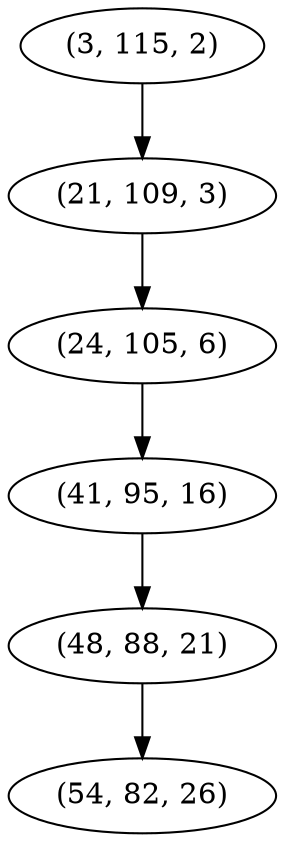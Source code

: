 digraph tree {
    "(3, 115, 2)";
    "(21, 109, 3)";
    "(24, 105, 6)";
    "(41, 95, 16)";
    "(48, 88, 21)";
    "(54, 82, 26)";
    "(3, 115, 2)" -> "(21, 109, 3)";
    "(21, 109, 3)" -> "(24, 105, 6)";
    "(24, 105, 6)" -> "(41, 95, 16)";
    "(41, 95, 16)" -> "(48, 88, 21)";
    "(48, 88, 21)" -> "(54, 82, 26)";
}
